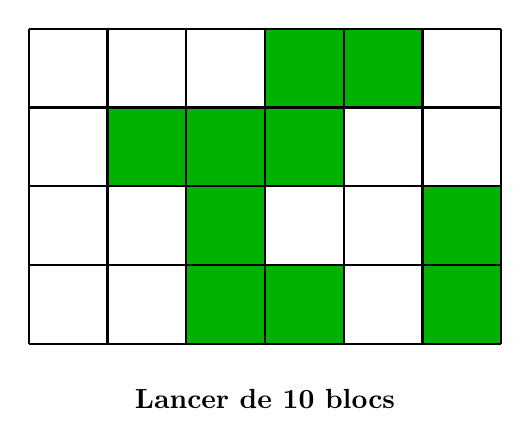 \begin{tikzpicture}

\fill[green!70!black] (1,2) rectangle ++(1,1);
\fill[green!70!black] (3,2) rectangle ++(1,1);
\fill[green!70!black] (3,3) rectangle ++(1,1);
\fill[green!70!black] (4,3) rectangle ++(1,1);
\fill[green!70!black] (2,0) rectangle ++(1,1);
\fill[green!70!black] (2,1) rectangle ++(1,1);
\fill[green!70!black] (2,2) rectangle ++(1,1);
\fill[green!70!black] (3,0) rectangle ++(1,1);
\fill[green!70!black] (5,0) rectangle ++(1,1);
\fill[green!70!black] (5,1) rectangle ++(1,1);

\draw[thick] (0,0) grid ++(6,4);

\node at (3,-0.7) {\bf Lancer de 10 blocs};




\end{tikzpicture}